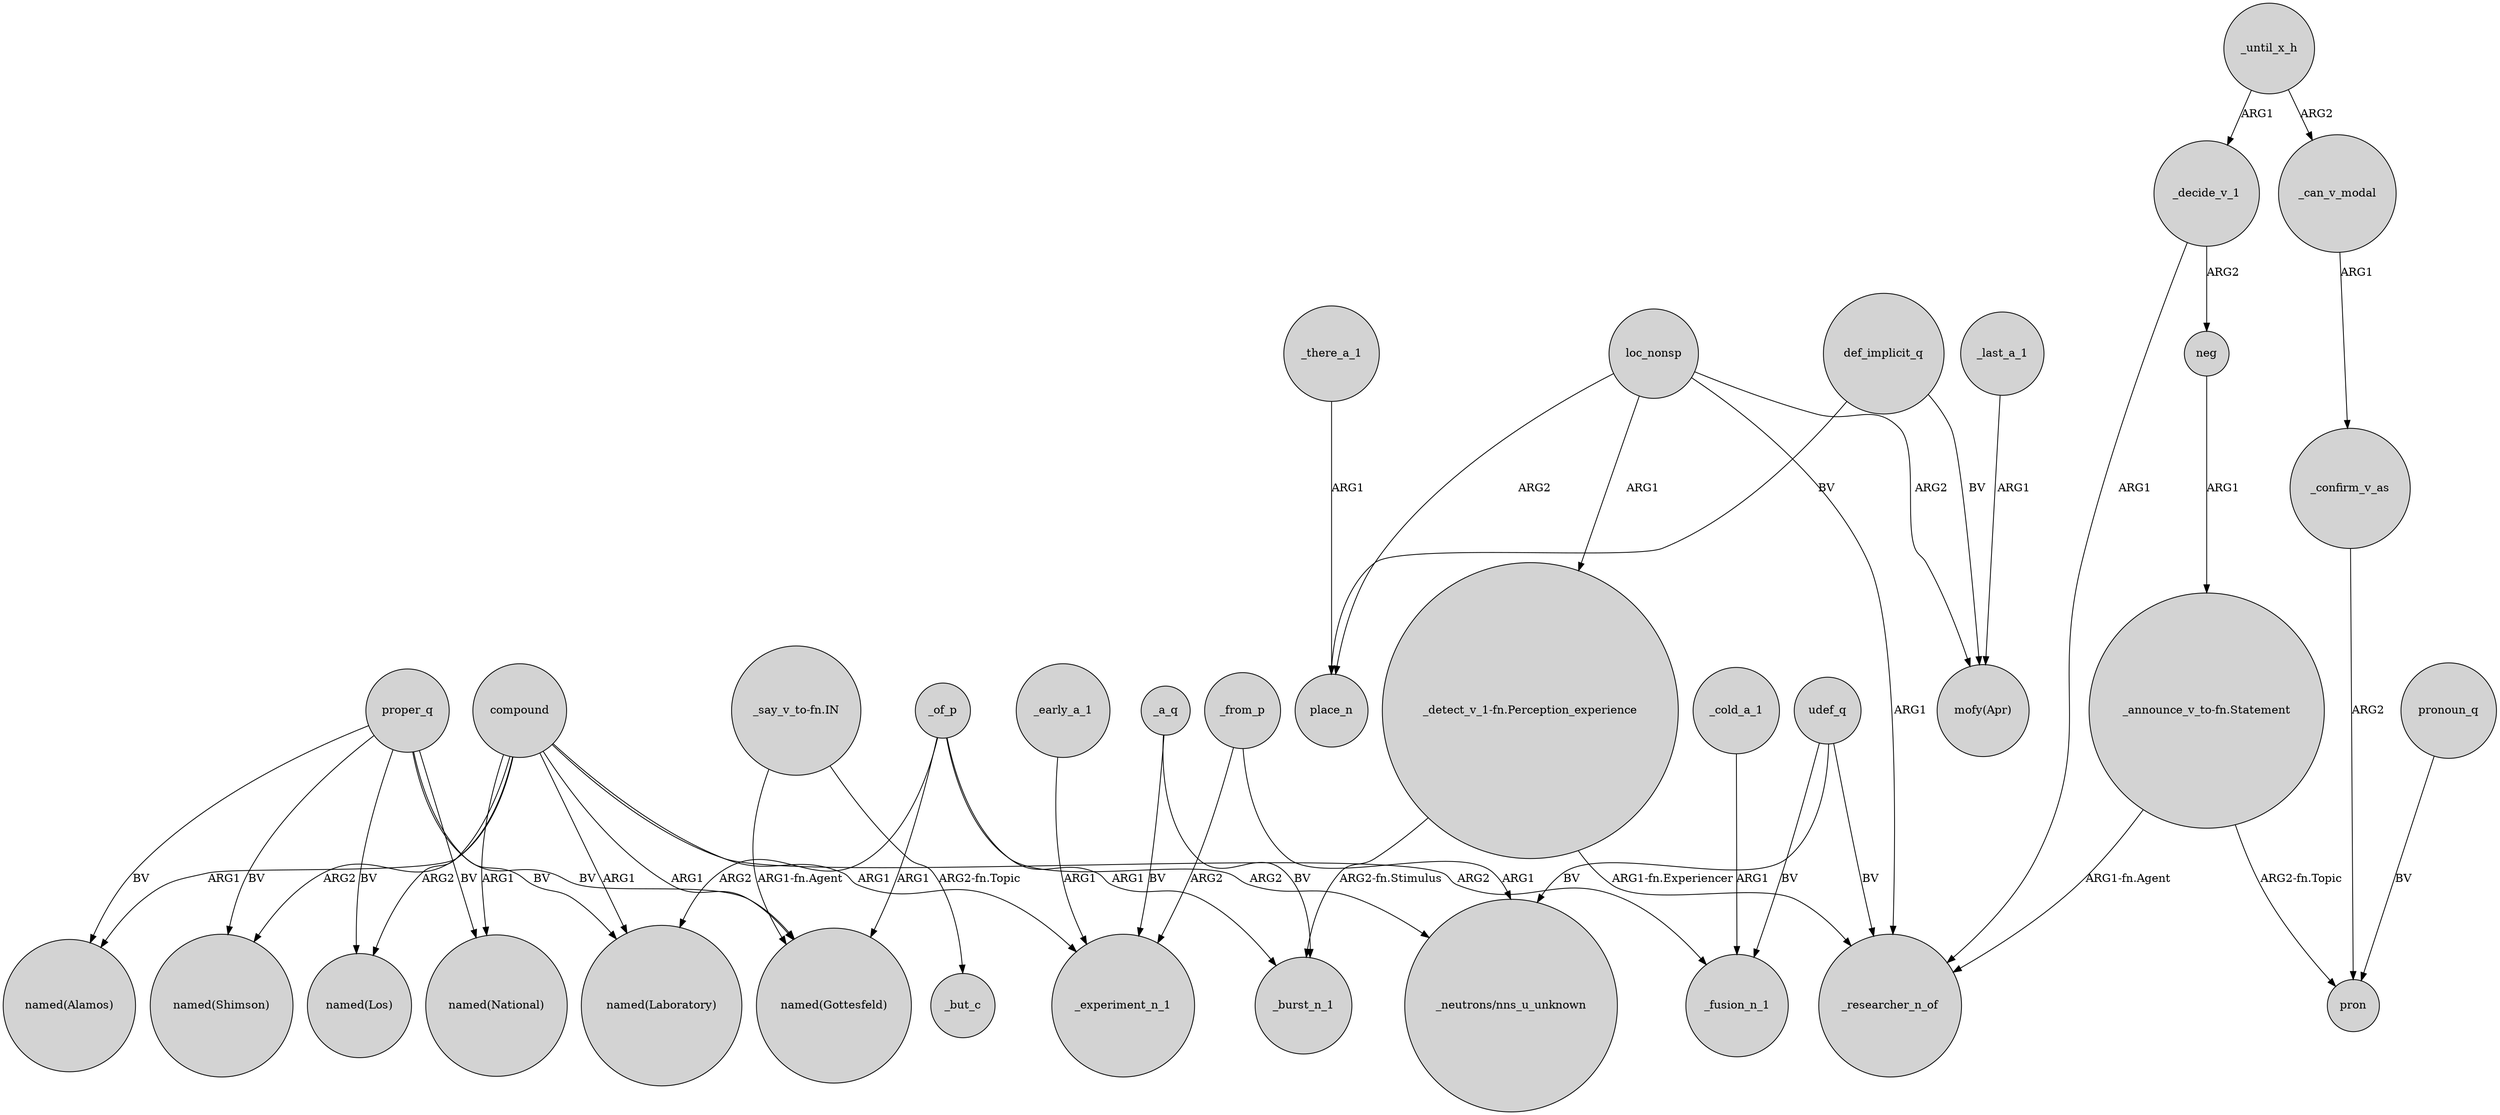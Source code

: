 digraph {
	node [shape=circle style=filled]
	proper_q -> "named(Alamos)" [label=BV]
	_early_a_1 -> _experiment_n_1 [label=ARG1]
	udef_q -> _fusion_n_1 [label=BV]
	_a_q -> _experiment_n_1 [label=BV]
	compound -> "named(Alamos)" [label=ARG1]
	_of_p -> "named(Laboratory)" [label=ARG2]
	compound -> "named(Los)" [label=ARG2]
	loc_nonsp -> "mofy(Apr)" [label=ARG2]
	proper_q -> "named(Los)" [label=BV]
	compound -> "named(Laboratory)" [label=ARG1]
	_of_p -> "named(Gottesfeld)" [label=ARG1]
	_of_p -> "_neutrons/nns_u_unknown" [label=ARG2]
	_from_p -> "_neutrons/nns_u_unknown" [label=ARG1]
	def_implicit_q -> place_n [label=BV]
	"_announce_v_to-fn.Statement" -> _researcher_n_of [label="ARG1-fn.Agent"]
	proper_q -> "named(Gottesfeld)" [label=BV]
	def_implicit_q -> "mofy(Apr)" [label=BV]
	"_detect_v_1-fn.Perception_experience" -> _burst_n_1 [label="ARG2-fn.Stimulus"]
	proper_q -> "named(Shimson)" [label=BV]
	"_say_v_to-fn.IN" -> _but_c [label="ARG2-fn.Topic"]
	_decide_v_1 -> neg [label=ARG2]
	_confirm_v_as -> pron [label=ARG2]
	pronoun_q -> pron [label=BV]
	"_announce_v_to-fn.Statement" -> pron [label="ARG2-fn.Topic"]
	compound -> "named(Shimson)" [label=ARG2]
	compound -> _experiment_n_1 [label=ARG1]
	udef_q -> _researcher_n_of [label=BV]
	loc_nonsp -> _researcher_n_of [label=ARG1]
	compound -> _fusion_n_1 [label=ARG2]
	_cold_a_1 -> _fusion_n_1 [label=ARG1]
	"_detect_v_1-fn.Perception_experience" -> _researcher_n_of [label="ARG1-fn.Experiencer"]
	proper_q -> "named(Laboratory)" [label=BV]
	_a_q -> _burst_n_1 [label=BV]
	_decide_v_1 -> _researcher_n_of [label=ARG1]
	_last_a_1 -> "mofy(Apr)" [label=ARG1]
	compound -> "named(Gottesfeld)" [label=ARG1]
	_of_p -> _burst_n_1 [label=ARG1]
	loc_nonsp -> place_n [label=ARG2]
	udef_q -> "_neutrons/nns_u_unknown" [label=BV]
	proper_q -> "named(National)" [label=BV]
	"_say_v_to-fn.IN" -> "named(Gottesfeld)" [label="ARG1-fn.Agent"]
	compound -> "named(National)" [label=ARG1]
	loc_nonsp -> "_detect_v_1-fn.Perception_experience" [label=ARG1]
	_can_v_modal -> _confirm_v_as [label=ARG1]
	neg -> "_announce_v_to-fn.Statement" [label=ARG1]
	_from_p -> _experiment_n_1 [label=ARG2]
	_there_a_1 -> place_n [label=ARG1]
	_until_x_h -> _can_v_modal [label=ARG2]
	_until_x_h -> _decide_v_1 [label=ARG1]
}
